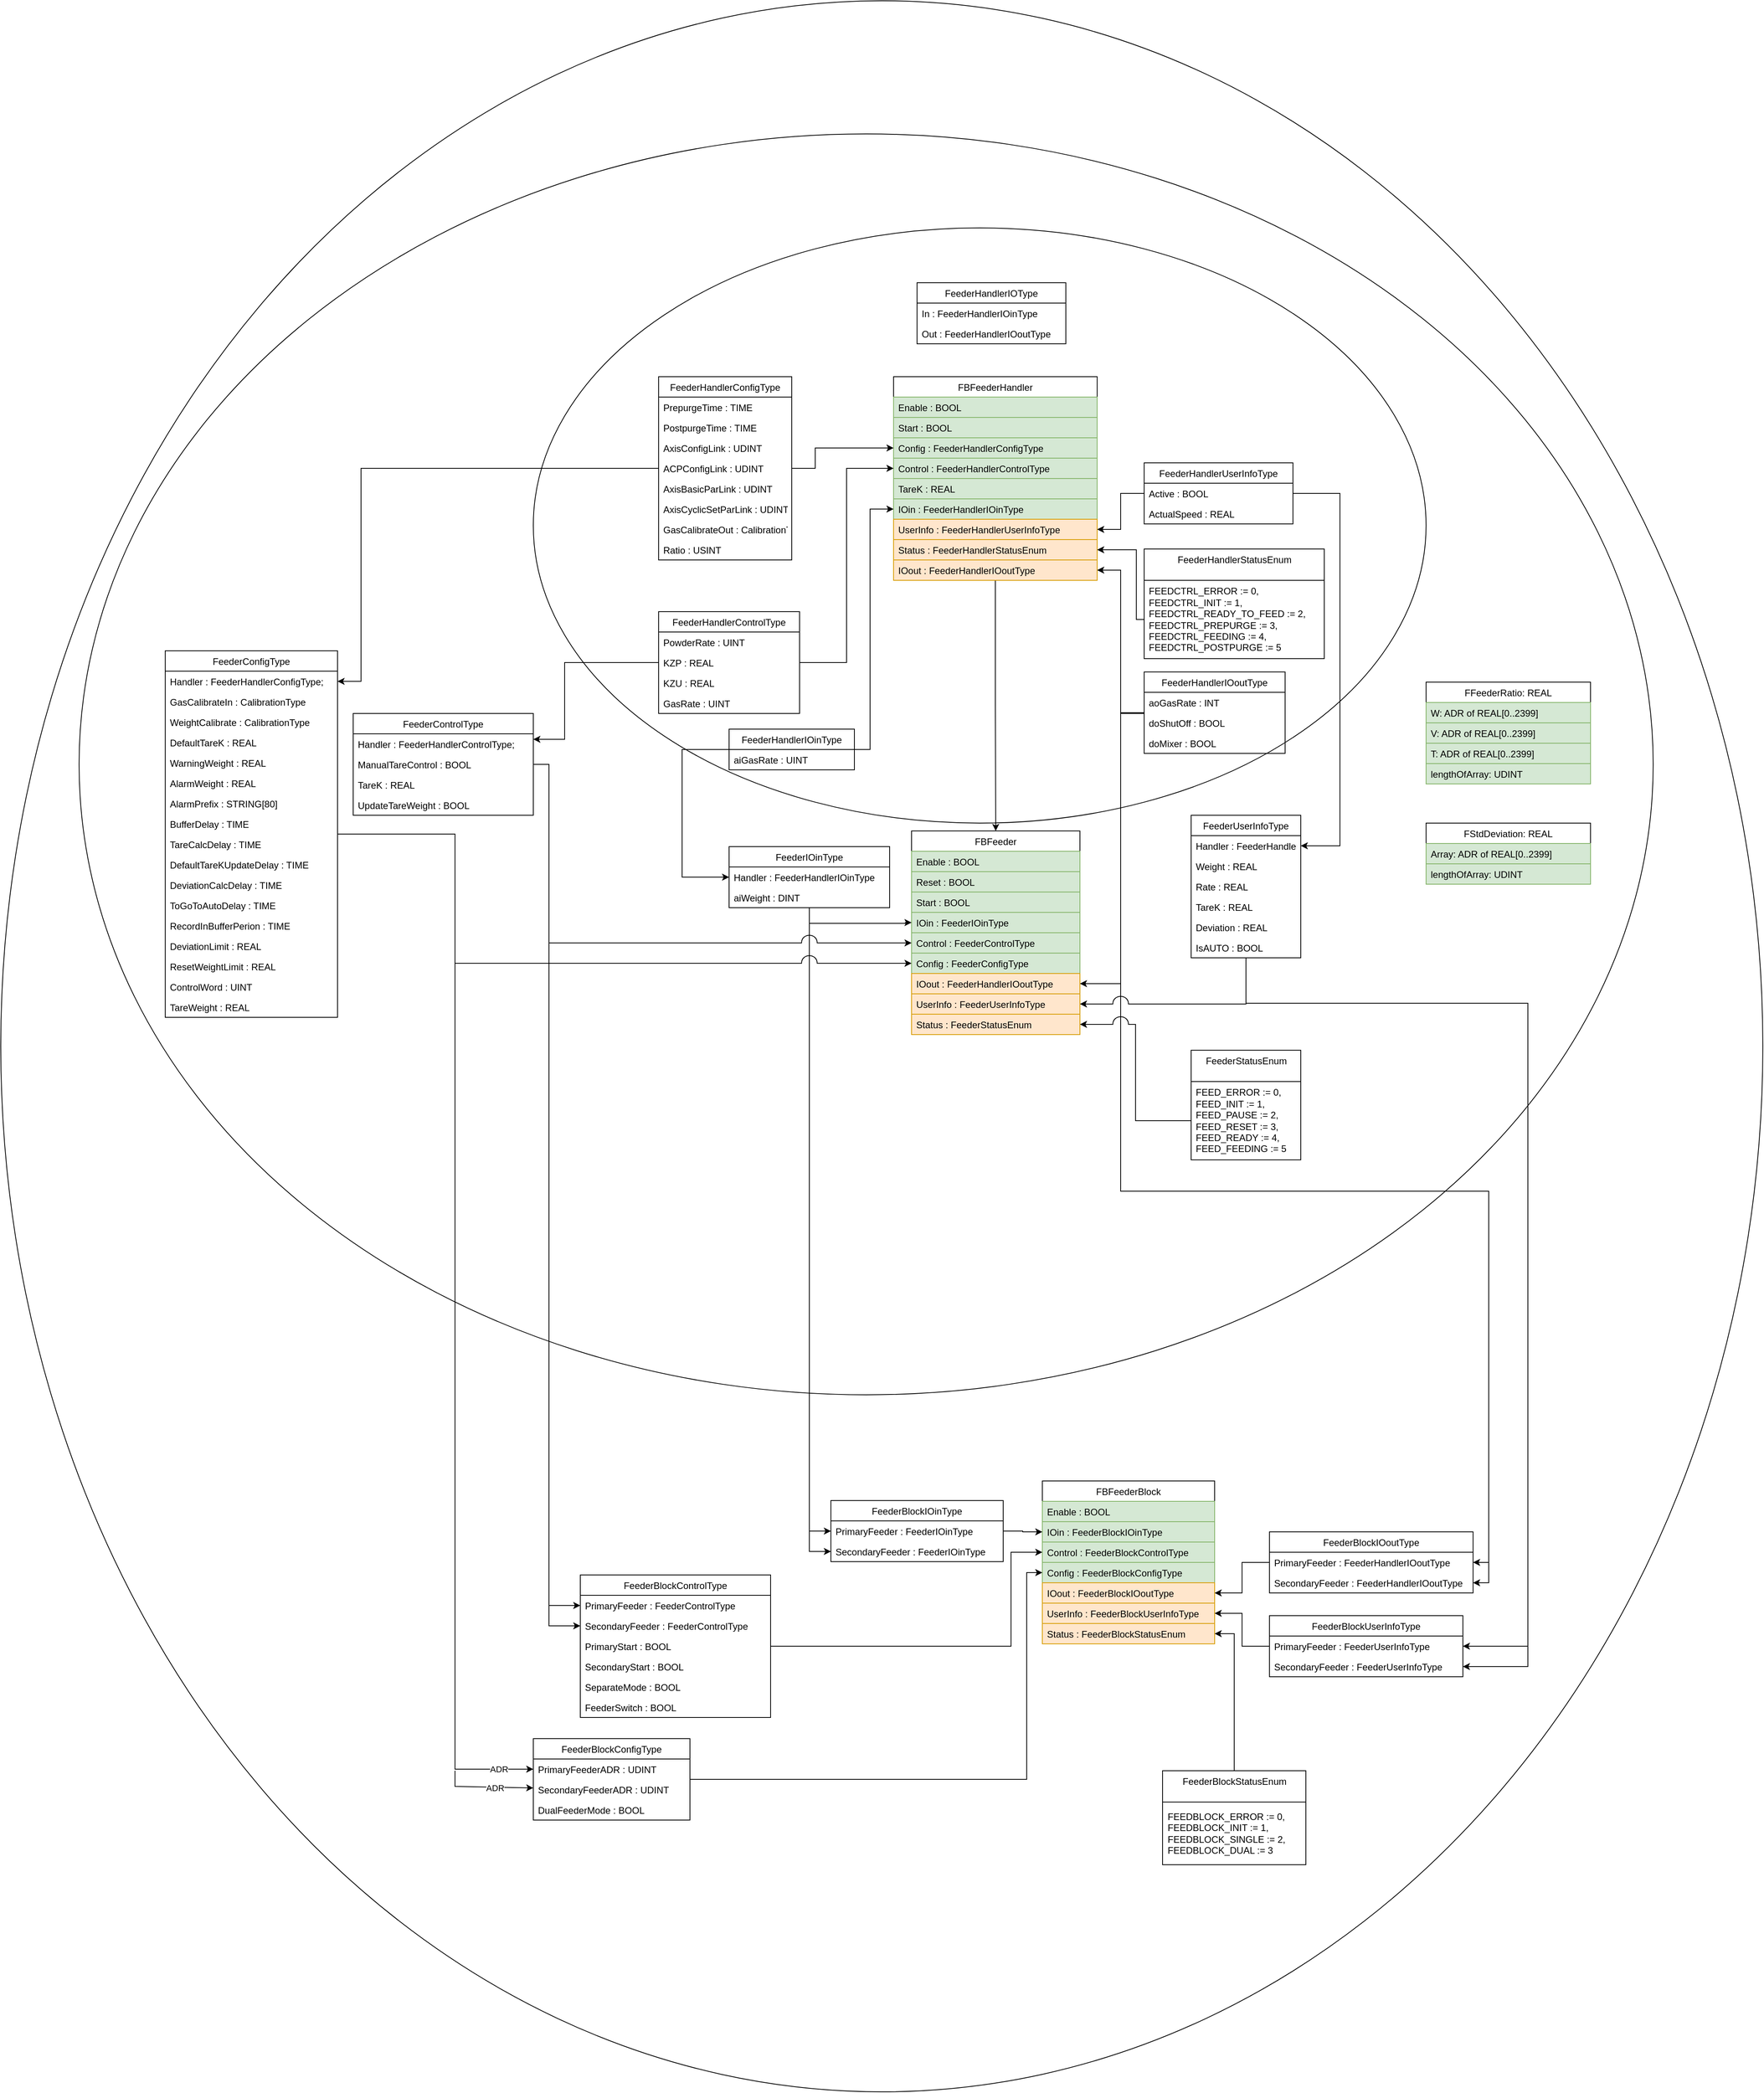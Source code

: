 <mxfile version="14.4.3" type="device"><diagram id="PFx3StOOT5Sb36CSSiI3" name="FeederLib"><mxGraphModel dx="4382" dy="3224" grid="1" gridSize="10" guides="1" tooltips="1" connect="1" arrows="1" fold="1" page="1" pageScale="1" pageWidth="827" pageHeight="1169" math="0" shadow="0"><root><mxCell id="0"/><mxCell id="1" parent="0"/><mxCell id="5u2CHiHhPPnawDWOBCw7-162" value="" style="ellipse;whiteSpace=wrap;html=1;" vertex="1" parent="1"><mxGeometry x="-820" y="-450" width="2250" height="2670" as="geometry"/></mxCell><mxCell id="5u2CHiHhPPnawDWOBCw7-134" style="edgeStyle=orthogonalEdgeStyle;rounded=0;orthogonalLoop=1;jettySize=auto;html=1;entryX=0;entryY=0.5;entryDx=0;entryDy=0;" edge="1" parent="1" source="5u2CHiHhPPnawDWOBCw7-79" target="5u2CHiHhPPnawDWOBCw7-122"><mxGeometry relative="1" as="geometry"/></mxCell><mxCell id="5u2CHiHhPPnawDWOBCw7-106" value="" style="ellipse;whiteSpace=wrap;html=1;" vertex="1" parent="1"><mxGeometry x="-720" y="-280" width="2010" height="1610" as="geometry"/></mxCell><mxCell id="5u2CHiHhPPnawDWOBCw7-103" value="" style="ellipse;whiteSpace=wrap;html=1;" vertex="1" parent="1"><mxGeometry x="-140" y="-160" width="1140" height="760" as="geometry"/></mxCell><mxCell id="8RqYF1YP7LYsvaY_RTSI-1" value="FFeederRatio: REAL" style="swimlane;fontStyle=0;childLayout=stackLayout;horizontal=1;startSize=26;fillColor=none;horizontalStack=0;resizeParent=1;resizeParentMax=0;resizeLast=0;collapsible=1;marginBottom=0;" parent="1" vertex="1"><mxGeometry x="1000" y="420" width="210" height="130" as="geometry"/></mxCell><mxCell id="8RqYF1YP7LYsvaY_RTSI-2" value="W: ADR of REAL[0..2399]" style="text;strokeColor=#82b366;fillColor=#d5e8d4;align=left;verticalAlign=top;spacingLeft=4;spacingRight=4;overflow=hidden;rotatable=0;points=[[0,0.5],[1,0.5]];portConstraint=eastwest;" parent="8RqYF1YP7LYsvaY_RTSI-1" vertex="1"><mxGeometry y="26" width="210" height="26" as="geometry"/></mxCell><mxCell id="8RqYF1YP7LYsvaY_RTSI-3" value="V: ADR of REAL[0..2399]" style="text;strokeColor=#82b366;fillColor=#d5e8d4;align=left;verticalAlign=top;spacingLeft=4;spacingRight=4;overflow=hidden;rotatable=0;points=[[0,0.5],[1,0.5]];portConstraint=eastwest;" parent="8RqYF1YP7LYsvaY_RTSI-1" vertex="1"><mxGeometry y="52" width="210" height="26" as="geometry"/></mxCell><mxCell id="8RqYF1YP7LYsvaY_RTSI-4" value="T: ADR of REAL[0..2399]" style="text;strokeColor=#82b366;fillColor=#d5e8d4;align=left;verticalAlign=top;spacingLeft=4;spacingRight=4;overflow=hidden;rotatable=0;points=[[0,0.5],[1,0.5]];portConstraint=eastwest;" parent="8RqYF1YP7LYsvaY_RTSI-1" vertex="1"><mxGeometry y="78" width="210" height="26" as="geometry"/></mxCell><mxCell id="8RqYF1YP7LYsvaY_RTSI-9" value="lengthOfArray: UDINT" style="text;strokeColor=#82b366;fillColor=#d5e8d4;align=left;verticalAlign=top;spacingLeft=4;spacingRight=4;overflow=hidden;rotatable=0;points=[[0,0.5],[1,0.5]];portConstraint=eastwest;" parent="8RqYF1YP7LYsvaY_RTSI-1" vertex="1"><mxGeometry y="104" width="210" height="26" as="geometry"/></mxCell><mxCell id="8RqYF1YP7LYsvaY_RTSI-5" value="FStdDeviation: REAL" style="swimlane;fontStyle=0;childLayout=stackLayout;horizontal=1;startSize=26;fillColor=none;horizontalStack=0;resizeParent=1;resizeParentMax=0;resizeLast=0;collapsible=1;marginBottom=0;" parent="1" vertex="1"><mxGeometry x="1000" y="600" width="210" height="78" as="geometry"/></mxCell><mxCell id="8RqYF1YP7LYsvaY_RTSI-6" value="Array: ADR of REAL[0..2399]" style="text;strokeColor=#82b366;fillColor=#d5e8d4;align=left;verticalAlign=top;spacingLeft=4;spacingRight=4;overflow=hidden;rotatable=0;points=[[0,0.5],[1,0.5]];portConstraint=eastwest;" parent="8RqYF1YP7LYsvaY_RTSI-5" vertex="1"><mxGeometry y="26" width="210" height="26" as="geometry"/></mxCell><mxCell id="8RqYF1YP7LYsvaY_RTSI-10" value="lengthOfArray: UDINT" style="text;strokeColor=#82b366;fillColor=#d5e8d4;align=left;verticalAlign=top;spacingLeft=4;spacingRight=4;overflow=hidden;rotatable=0;points=[[0,0.5],[1,0.5]];portConstraint=eastwest;" parent="8RqYF1YP7LYsvaY_RTSI-5" vertex="1"><mxGeometry y="52" width="210" height="26" as="geometry"/></mxCell><mxCell id="5u2CHiHhPPnawDWOBCw7-104" style="edgeStyle=orthogonalEdgeStyle;rounded=0;orthogonalLoop=1;jettySize=auto;html=1;entryX=0.5;entryY=0;entryDx=0;entryDy=0;" edge="1" parent="1" source="KGiJRa7N34MiHcjZJKV6-1" target="5u2CHiHhPPnawDWOBCw7-32"><mxGeometry relative="1" as="geometry"/></mxCell><mxCell id="KGiJRa7N34MiHcjZJKV6-1" value="FBFeederHandler" style="swimlane;fontStyle=0;childLayout=stackLayout;horizontal=1;startSize=26;fillColor=none;horizontalStack=0;resizeParent=1;resizeParentMax=0;resizeLast=0;collapsible=1;marginBottom=0;" parent="1" vertex="1"><mxGeometry x="320" y="30" width="260" height="260" as="geometry"/></mxCell><mxCell id="5u2CHiHhPPnawDWOBCw7-23" value="Enable : BOOL" style="text;strokeColor=#82b366;fillColor=#d5e8d4;align=left;verticalAlign=top;spacingLeft=4;spacingRight=4;overflow=hidden;rotatable=0;points=[[0,0.5],[1,0.5]];portConstraint=eastwest;" vertex="1" parent="KGiJRa7N34MiHcjZJKV6-1"><mxGeometry y="26" width="260" height="26" as="geometry"/></mxCell><mxCell id="KGiJRa7N34MiHcjZJKV6-2" value="Start : BOOL" style="text;strokeColor=#82b366;fillColor=#d5e8d4;align=left;verticalAlign=top;spacingLeft=4;spacingRight=4;overflow=hidden;rotatable=0;points=[[0,0.5],[1,0.5]];portConstraint=eastwest;" parent="KGiJRa7N34MiHcjZJKV6-1" vertex="1"><mxGeometry y="52" width="260" height="26" as="geometry"/></mxCell><mxCell id="KGiJRa7N34MiHcjZJKV6-3" value="Config : FeederHandlerConfigType" style="text;strokeColor=#82b366;fillColor=#d5e8d4;align=left;verticalAlign=top;spacingLeft=4;spacingRight=4;overflow=hidden;rotatable=0;points=[[0,0.5],[1,0.5]];portConstraint=eastwest;" parent="KGiJRa7N34MiHcjZJKV6-1" vertex="1"><mxGeometry y="78" width="260" height="26" as="geometry"/></mxCell><mxCell id="KGiJRa7N34MiHcjZJKV6-6" value="Control : FeederHandlerControlType" style="text;strokeColor=#82b366;fillColor=#d5e8d4;align=left;verticalAlign=top;spacingLeft=4;spacingRight=4;overflow=hidden;rotatable=0;points=[[0,0.5],[1,0.5]];portConstraint=eastwest;" parent="KGiJRa7N34MiHcjZJKV6-1" vertex="1"><mxGeometry y="104" width="260" height="26" as="geometry"/></mxCell><mxCell id="KGiJRa7N34MiHcjZJKV6-4" value="TareK : REAL" style="text;strokeColor=#82b366;fillColor=#d5e8d4;align=left;verticalAlign=top;spacingLeft=4;spacingRight=4;overflow=hidden;rotatable=0;points=[[0,0.5],[1,0.5]];portConstraint=eastwest;" parent="KGiJRa7N34MiHcjZJKV6-1" vertex="1"><mxGeometry y="130" width="260" height="26" as="geometry"/></mxCell><mxCell id="KGiJRa7N34MiHcjZJKV6-9" value="IOin : FeederHandlerIOinType" style="text;strokeColor=#82b366;fillColor=#d5e8d4;align=left;verticalAlign=top;spacingLeft=4;spacingRight=4;overflow=hidden;rotatable=0;points=[[0,0.5],[1,0.5]];portConstraint=eastwest;" parent="KGiJRa7N34MiHcjZJKV6-1" vertex="1"><mxGeometry y="156" width="260" height="26" as="geometry"/></mxCell><mxCell id="KGiJRa7N34MiHcjZJKV6-15" value="UserInfo : FeederHandlerUserInfoType" style="text;strokeColor=#d79b00;fillColor=#ffe6cc;align=left;verticalAlign=top;spacingLeft=4;spacingRight=4;overflow=hidden;rotatable=0;points=[[0,0.5],[1,0.5]];portConstraint=eastwest;" parent="KGiJRa7N34MiHcjZJKV6-1" vertex="1"><mxGeometry y="182" width="260" height="26" as="geometry"/></mxCell><mxCell id="KGiJRa7N34MiHcjZJKV6-14" value="Status : FeederHandlerStatusEnum" style="text;strokeColor=#d79b00;fillColor=#ffe6cc;align=left;verticalAlign=top;spacingLeft=4;spacingRight=4;overflow=hidden;rotatable=0;points=[[0,0.5],[1,0.5]];portConstraint=eastwest;" parent="KGiJRa7N34MiHcjZJKV6-1" vertex="1"><mxGeometry y="208" width="260" height="26" as="geometry"/></mxCell><mxCell id="KGiJRa7N34MiHcjZJKV6-13" value="IOout : FeederHandlerIOoutType" style="text;strokeColor=#d79b00;fillColor=#ffe6cc;align=left;verticalAlign=top;spacingLeft=4;spacingRight=4;overflow=hidden;rotatable=0;points=[[0,0.5],[1,0.5]];portConstraint=eastwest;" parent="KGiJRa7N34MiHcjZJKV6-1" vertex="1"><mxGeometry y="234" width="260" height="26" as="geometry"/></mxCell><mxCell id="KGiJRa7N34MiHcjZJKV6-16" value="FeederHandlerStatusEnum" style="swimlane;fontStyle=0;align=center;verticalAlign=top;childLayout=stackLayout;horizontal=1;startSize=40;horizontalStack=0;resizeParent=1;resizeParentMax=0;resizeLast=0;collapsible=0;marginBottom=0;html=1;" parent="1" vertex="1"><mxGeometry x="640" y="250" width="230" height="140" as="geometry"/></mxCell><mxCell id="KGiJRa7N34MiHcjZJKV6-17" value="&lt;div&gt;FEEDCTRL_ERROR := 0,&lt;/div&gt;&lt;div&gt;&lt;span&gt;&#9;&#9;&lt;/span&gt;FEEDCTRL_INIT := 1,&lt;/div&gt;&lt;div&gt;&lt;span&gt;&#9;&#9;&lt;/span&gt;FEEDCTRL_READY_TO_FEED := 2,&lt;/div&gt;&lt;div&gt;&lt;span&gt;&#9;&#9;&lt;/span&gt;FEEDCTRL_PREPURGE := 3,&lt;/div&gt;&lt;div&gt;&lt;span&gt;&#9;&#9;&lt;/span&gt;FEEDCTRL_FEEDING := 4,&lt;/div&gt;&lt;div&gt;&lt;span&gt;&#9;&#9;&lt;/span&gt;FEEDCTRL_POSTPURGE := 5&lt;/div&gt;" style="text;html=1;strokeColor=none;fillColor=none;align=left;verticalAlign=middle;spacingLeft=4;spacingRight=4;overflow=hidden;rotatable=0;points=[[0,0.5],[1,0.5]];portConstraint=eastwest;" parent="KGiJRa7N34MiHcjZJKV6-16" vertex="1"><mxGeometry y="40" width="230" height="100" as="geometry"/></mxCell><mxCell id="OFoo3zkViVfOqVARosol-1" value="FeederHandlerControlType" style="swimlane;fontStyle=0;childLayout=stackLayout;horizontal=1;startSize=26;fillColor=none;horizontalStack=0;resizeParent=1;resizeParentMax=0;resizeLast=0;collapsible=1;marginBottom=0;" parent="1" vertex="1"><mxGeometry x="20" y="330" width="180" height="130" as="geometry"/></mxCell><mxCell id="OFoo3zkViVfOqVARosol-2" value="PowderRate : UINT" style="text;strokeColor=none;fillColor=none;align=left;verticalAlign=top;spacingLeft=4;spacingRight=4;overflow=hidden;rotatable=0;points=[[0,0.5],[1,0.5]];portConstraint=eastwest;" parent="OFoo3zkViVfOqVARosol-1" vertex="1"><mxGeometry y="26" width="180" height="26" as="geometry"/></mxCell><mxCell id="OFoo3zkViVfOqVARosol-3" value="KZP : REAL" style="text;strokeColor=none;fillColor=none;align=left;verticalAlign=top;spacingLeft=4;spacingRight=4;overflow=hidden;rotatable=0;points=[[0,0.5],[1,0.5]];portConstraint=eastwest;" parent="OFoo3zkViVfOqVARosol-1" vertex="1"><mxGeometry y="52" width="180" height="26" as="geometry"/></mxCell><mxCell id="OFoo3zkViVfOqVARosol-4" value="KZU : REAL" style="text;strokeColor=none;fillColor=none;align=left;verticalAlign=top;spacingLeft=4;spacingRight=4;overflow=hidden;rotatable=0;points=[[0,0.5],[1,0.5]];portConstraint=eastwest;" parent="OFoo3zkViVfOqVARosol-1" vertex="1"><mxGeometry y="78" width="180" height="26" as="geometry"/></mxCell><mxCell id="5u2CHiHhPPnawDWOBCw7-1" value="GasRate : UINT" style="text;strokeColor=none;fillColor=none;align=left;verticalAlign=top;spacingLeft=4;spacingRight=4;overflow=hidden;rotatable=0;points=[[0,0.5],[1,0.5]];portConstraint=eastwest;" vertex="1" parent="OFoo3zkViVfOqVARosol-1"><mxGeometry y="104" width="180" height="26" as="geometry"/></mxCell><mxCell id="OFoo3zkViVfOqVARosol-5" value="FeederHandlerConfigType" style="swimlane;fontStyle=0;childLayout=stackLayout;horizontal=1;startSize=26;fillColor=none;horizontalStack=0;resizeParent=1;resizeParentMax=0;resizeLast=0;collapsible=1;marginBottom=0;" parent="1" vertex="1"><mxGeometry x="20" y="30" width="170" height="234" as="geometry"/></mxCell><mxCell id="OFoo3zkViVfOqVARosol-6" value="PrepurgeTime : TIME" style="text;strokeColor=none;fillColor=none;align=left;verticalAlign=top;spacingLeft=4;spacingRight=4;overflow=hidden;rotatable=0;points=[[0,0.5],[1,0.5]];portConstraint=eastwest;" parent="OFoo3zkViVfOqVARosol-5" vertex="1"><mxGeometry y="26" width="170" height="26" as="geometry"/></mxCell><mxCell id="OFoo3zkViVfOqVARosol-7" value="PostpurgeTime : TIME" style="text;strokeColor=none;fillColor=none;align=left;verticalAlign=top;spacingLeft=4;spacingRight=4;overflow=hidden;rotatable=0;points=[[0,0.5],[1,0.5]];portConstraint=eastwest;" parent="OFoo3zkViVfOqVARosol-5" vertex="1"><mxGeometry y="52" width="170" height="26" as="geometry"/></mxCell><mxCell id="OFoo3zkViVfOqVARosol-8" value="AxisConfigLink : UDINT" style="text;strokeColor=none;fillColor=none;align=left;verticalAlign=top;spacingLeft=4;spacingRight=4;overflow=hidden;rotatable=0;points=[[0,0.5],[1,0.5]];portConstraint=eastwest;" parent="OFoo3zkViVfOqVARosol-5" vertex="1"><mxGeometry y="78" width="170" height="26" as="geometry"/></mxCell><mxCell id="5u2CHiHhPPnawDWOBCw7-2" value="ACPConfigLink : UDINT" style="text;strokeColor=none;fillColor=none;align=left;verticalAlign=top;spacingLeft=4;spacingRight=4;overflow=hidden;rotatable=0;points=[[0,0.5],[1,0.5]];portConstraint=eastwest;" vertex="1" parent="OFoo3zkViVfOqVARosol-5"><mxGeometry y="104" width="170" height="26" as="geometry"/></mxCell><mxCell id="5u2CHiHhPPnawDWOBCw7-5" value="AxisBasicParLink : UDINT" style="text;strokeColor=none;fillColor=none;align=left;verticalAlign=top;spacingLeft=4;spacingRight=4;overflow=hidden;rotatable=0;points=[[0,0.5],[1,0.5]];portConstraint=eastwest;" vertex="1" parent="OFoo3zkViVfOqVARosol-5"><mxGeometry y="130" width="170" height="26" as="geometry"/></mxCell><mxCell id="5u2CHiHhPPnawDWOBCw7-4" value="AxisCyclicSetParLink : UDINT" style="text;strokeColor=none;fillColor=none;align=left;verticalAlign=top;spacingLeft=4;spacingRight=4;overflow=hidden;rotatable=0;points=[[0,0.5],[1,0.5]];portConstraint=eastwest;" vertex="1" parent="OFoo3zkViVfOqVARosol-5"><mxGeometry y="156" width="170" height="26" as="geometry"/></mxCell><mxCell id="5u2CHiHhPPnawDWOBCw7-3" value="GasCalibrateOut : CalibrationType" style="text;strokeColor=none;fillColor=none;align=left;verticalAlign=top;spacingLeft=4;spacingRight=4;overflow=hidden;rotatable=0;points=[[0,0.5],[1,0.5]];portConstraint=eastwest;" vertex="1" parent="OFoo3zkViVfOqVARosol-5"><mxGeometry y="182" width="170" height="26" as="geometry"/></mxCell><mxCell id="5u2CHiHhPPnawDWOBCw7-6" value="Ratio : USINT" style="text;strokeColor=none;fillColor=none;align=left;verticalAlign=top;spacingLeft=4;spacingRight=4;overflow=hidden;rotatable=0;points=[[0,0.5],[1,0.5]];portConstraint=eastwest;" vertex="1" parent="OFoo3zkViVfOqVARosol-5"><mxGeometry y="208" width="170" height="26" as="geometry"/></mxCell><mxCell id="5u2CHiHhPPnawDWOBCw7-155" style="edgeStyle=orthogonalEdgeStyle;rounded=0;jumpStyle=arc;jumpSize=20;orthogonalLoop=1;jettySize=auto;html=1;entryX=1;entryY=0.5;entryDx=0;entryDy=0;" edge="1" parent="1" source="5u2CHiHhPPnawDWOBCw7-7" target="5u2CHiHhPPnawDWOBCw7-125"><mxGeometry relative="1" as="geometry"><Array as="points"><mxPoint x="610" y="459"/><mxPoint x="610" y="1070"/><mxPoint x="1080" y="1070"/><mxPoint x="1080" y="1544"/></Array></mxGeometry></mxCell><mxCell id="5u2CHiHhPPnawDWOBCw7-156" style="edgeStyle=orthogonalEdgeStyle;rounded=0;jumpStyle=arc;jumpSize=20;orthogonalLoop=1;jettySize=auto;html=1;entryX=1;entryY=0.5;entryDx=0;entryDy=0;" edge="1" parent="1" source="5u2CHiHhPPnawDWOBCw7-7" target="5u2CHiHhPPnawDWOBCw7-126"><mxGeometry relative="1" as="geometry"><Array as="points"><mxPoint x="610" y="459"/><mxPoint x="610" y="1070"/><mxPoint x="1080" y="1070"/><mxPoint x="1080" y="1570"/></Array></mxGeometry></mxCell><mxCell id="5u2CHiHhPPnawDWOBCw7-7" value="FeederHandlerIOoutType" style="swimlane;fontStyle=0;childLayout=stackLayout;horizontal=1;startSize=26;fillColor=none;horizontalStack=0;resizeParent=1;resizeParentMax=0;resizeLast=0;collapsible=1;marginBottom=0;" vertex="1" parent="1"><mxGeometry x="640" y="407" width="180" height="104" as="geometry"/></mxCell><mxCell id="5u2CHiHhPPnawDWOBCw7-8" value="aoGasRate : INT" style="text;strokeColor=none;fillColor=none;align=left;verticalAlign=top;spacingLeft=4;spacingRight=4;overflow=hidden;rotatable=0;points=[[0,0.5],[1,0.5]];portConstraint=eastwest;" vertex="1" parent="5u2CHiHhPPnawDWOBCw7-7"><mxGeometry y="26" width="180" height="26" as="geometry"/></mxCell><mxCell id="5u2CHiHhPPnawDWOBCw7-9" value="doShutOff : BOOL" style="text;strokeColor=none;fillColor=none;align=left;verticalAlign=top;spacingLeft=4;spacingRight=4;overflow=hidden;rotatable=0;points=[[0,0.5],[1,0.5]];portConstraint=eastwest;" vertex="1" parent="5u2CHiHhPPnawDWOBCw7-7"><mxGeometry y="52" width="180" height="26" as="geometry"/></mxCell><mxCell id="5u2CHiHhPPnawDWOBCw7-10" value="doMixer : BOOL" style="text;strokeColor=none;fillColor=none;align=left;verticalAlign=top;spacingLeft=4;spacingRight=4;overflow=hidden;rotatable=0;points=[[0,0.5],[1,0.5]];portConstraint=eastwest;" vertex="1" parent="5u2CHiHhPPnawDWOBCw7-7"><mxGeometry y="78" width="180" height="26" as="geometry"/></mxCell><mxCell id="5u2CHiHhPPnawDWOBCw7-27" style="edgeStyle=orthogonalEdgeStyle;rounded=0;orthogonalLoop=1;jettySize=auto;html=1;exitX=1;exitY=0.5;exitDx=0;exitDy=0;" edge="1" parent="1" source="5u2CHiHhPPnawDWOBCw7-11" target="KGiJRa7N34MiHcjZJKV6-9"><mxGeometry relative="1" as="geometry"><Array as="points"><mxPoint x="290" y="506"/><mxPoint x="290" y="199"/></Array></mxGeometry></mxCell><mxCell id="5u2CHiHhPPnawDWOBCw7-91" style="edgeStyle=orthogonalEdgeStyle;rounded=0;orthogonalLoop=1;jettySize=auto;html=1;" edge="1" parent="1" source="5u2CHiHhPPnawDWOBCw7-11" target="5u2CHiHhPPnawDWOBCw7-80"><mxGeometry relative="1" as="geometry"><Array as="points"><mxPoint x="50" y="506.0"/><mxPoint x="50" y="669"/></Array></mxGeometry></mxCell><mxCell id="5u2CHiHhPPnawDWOBCw7-11" value="FeederHandlerIOinType" style="swimlane;fontStyle=0;childLayout=stackLayout;horizontal=1;startSize=26;fillColor=none;horizontalStack=0;resizeParent=1;resizeParentMax=0;resizeLast=0;collapsible=1;marginBottom=0;" vertex="1" parent="1"><mxGeometry x="110" y="480" width="160" height="52" as="geometry"/></mxCell><mxCell id="5u2CHiHhPPnawDWOBCw7-12" value="aiGasRate : UINT" style="text;strokeColor=none;fillColor=none;align=left;verticalAlign=top;spacingLeft=4;spacingRight=4;overflow=hidden;rotatable=0;points=[[0,0.5],[1,0.5]];portConstraint=eastwest;" vertex="1" parent="5u2CHiHhPPnawDWOBCw7-11"><mxGeometry y="26" width="160" height="26" as="geometry"/></mxCell><mxCell id="5u2CHiHhPPnawDWOBCw7-102" style="edgeStyle=orthogonalEdgeStyle;rounded=0;orthogonalLoop=1;jettySize=auto;html=1;entryX=1;entryY=0.5;entryDx=0;entryDy=0;" edge="1" parent="1" source="5u2CHiHhPPnawDWOBCw7-15" target="5u2CHiHhPPnawDWOBCw7-93"><mxGeometry relative="1" as="geometry"><Array as="points"><mxPoint x="890" y="179"/><mxPoint x="890" y="629"/></Array></mxGeometry></mxCell><mxCell id="5u2CHiHhPPnawDWOBCw7-15" value="FeederHandlerUserInfoType" style="swimlane;fontStyle=0;childLayout=stackLayout;horizontal=1;startSize=26;fillColor=none;horizontalStack=0;resizeParent=1;resizeParentMax=0;resizeLast=0;collapsible=1;marginBottom=0;" vertex="1" parent="1"><mxGeometry x="640" y="140" width="190" height="78" as="geometry"/></mxCell><mxCell id="5u2CHiHhPPnawDWOBCw7-16" value="Active : BOOL" style="text;strokeColor=none;fillColor=none;align=left;verticalAlign=top;spacingLeft=4;spacingRight=4;overflow=hidden;rotatable=0;points=[[0,0.5],[1,0.5]];portConstraint=eastwest;" vertex="1" parent="5u2CHiHhPPnawDWOBCw7-15"><mxGeometry y="26" width="190" height="26" as="geometry"/></mxCell><mxCell id="5u2CHiHhPPnawDWOBCw7-17" value="ActualSpeed : REAL" style="text;strokeColor=none;fillColor=none;align=left;verticalAlign=top;spacingLeft=4;spacingRight=4;overflow=hidden;rotatable=0;points=[[0,0.5],[1,0.5]];portConstraint=eastwest;" vertex="1" parent="5u2CHiHhPPnawDWOBCw7-15"><mxGeometry y="52" width="190" height="26" as="geometry"/></mxCell><mxCell id="5u2CHiHhPPnawDWOBCw7-19" value="FeederHandlerIOType" style="swimlane;fontStyle=0;childLayout=stackLayout;horizontal=1;startSize=26;fillColor=none;horizontalStack=0;resizeParent=1;resizeParentMax=0;resizeLast=0;collapsible=1;marginBottom=0;" vertex="1" parent="1"><mxGeometry x="350" y="-90" width="190" height="78" as="geometry"/></mxCell><mxCell id="5u2CHiHhPPnawDWOBCw7-20" value="In : FeederHandlerIOinType" style="text;strokeColor=none;fillColor=none;align=left;verticalAlign=top;spacingLeft=4;spacingRight=4;overflow=hidden;rotatable=0;points=[[0,0.5],[1,0.5]];portConstraint=eastwest;" vertex="1" parent="5u2CHiHhPPnawDWOBCw7-19"><mxGeometry y="26" width="190" height="26" as="geometry"/></mxCell><mxCell id="5u2CHiHhPPnawDWOBCw7-21" value="Out : FeederHandlerIOoutType" style="text;strokeColor=none;fillColor=none;align=left;verticalAlign=top;spacingLeft=4;spacingRight=4;overflow=hidden;rotatable=0;points=[[0,0.5],[1,0.5]];portConstraint=eastwest;" vertex="1" parent="5u2CHiHhPPnawDWOBCw7-19"><mxGeometry y="52" width="190" height="26" as="geometry"/></mxCell><mxCell id="5u2CHiHhPPnawDWOBCw7-25" style="edgeStyle=orthogonalEdgeStyle;rounded=0;orthogonalLoop=1;jettySize=auto;html=1;exitX=1;exitY=0.5;exitDx=0;exitDy=0;" edge="1" parent="1" source="5u2CHiHhPPnawDWOBCw7-2" target="KGiJRa7N34MiHcjZJKV6-3"><mxGeometry relative="1" as="geometry"><Array as="points"><mxPoint x="220" y="147"/><mxPoint x="220" y="121"/></Array></mxGeometry></mxCell><mxCell id="5u2CHiHhPPnawDWOBCw7-26" style="edgeStyle=orthogonalEdgeStyle;rounded=0;orthogonalLoop=1;jettySize=auto;html=1;exitX=1;exitY=0.5;exitDx=0;exitDy=0;entryX=0;entryY=0.5;entryDx=0;entryDy=0;" edge="1" parent="1" source="OFoo3zkViVfOqVARosol-3" target="KGiJRa7N34MiHcjZJKV6-6"><mxGeometry relative="1" as="geometry"/></mxCell><mxCell id="5u2CHiHhPPnawDWOBCw7-28" style="edgeStyle=orthogonalEdgeStyle;rounded=0;orthogonalLoop=1;jettySize=auto;html=1;exitX=0;exitY=0.5;exitDx=0;exitDy=0;" edge="1" parent="1" source="KGiJRa7N34MiHcjZJKV6-17" target="KGiJRa7N34MiHcjZJKV6-14"><mxGeometry relative="1" as="geometry"><Array as="points"><mxPoint x="630" y="340"/><mxPoint x="630" y="251"/></Array></mxGeometry></mxCell><mxCell id="5u2CHiHhPPnawDWOBCw7-29" style="edgeStyle=orthogonalEdgeStyle;rounded=0;orthogonalLoop=1;jettySize=auto;html=1;exitX=0;exitY=0.5;exitDx=0;exitDy=0;entryX=1;entryY=0.5;entryDx=0;entryDy=0;" edge="1" parent="1" source="5u2CHiHhPPnawDWOBCw7-9" target="KGiJRa7N34MiHcjZJKV6-13"><mxGeometry relative="1" as="geometry"><Array as="points"><mxPoint x="640" y="460"/><mxPoint x="610" y="460"/><mxPoint x="610" y="277"/></Array></mxGeometry></mxCell><mxCell id="5u2CHiHhPPnawDWOBCw7-31" style="edgeStyle=orthogonalEdgeStyle;rounded=0;orthogonalLoop=1;jettySize=auto;html=1;exitX=0;exitY=0.5;exitDx=0;exitDy=0;entryX=1;entryY=0.75;entryDx=0;entryDy=0;" edge="1" parent="1" source="5u2CHiHhPPnawDWOBCw7-16" target="KGiJRa7N34MiHcjZJKV6-1"><mxGeometry relative="1" as="geometry"/></mxCell><mxCell id="5u2CHiHhPPnawDWOBCw7-32" value="FBFeeder" style="swimlane;fontStyle=0;childLayout=stackLayout;horizontal=1;startSize=26;fillColor=none;horizontalStack=0;resizeParent=1;resizeParentMax=0;resizeLast=0;collapsible=1;marginBottom=0;" vertex="1" parent="1"><mxGeometry x="343" y="610" width="215" height="260" as="geometry"/></mxCell><mxCell id="5u2CHiHhPPnawDWOBCw7-33" value="Enable : BOOL" style="text;strokeColor=#82b366;fillColor=#d5e8d4;align=left;verticalAlign=top;spacingLeft=4;spacingRight=4;overflow=hidden;rotatable=0;points=[[0,0.5],[1,0.5]];portConstraint=eastwest;" vertex="1" parent="5u2CHiHhPPnawDWOBCw7-32"><mxGeometry y="26" width="215" height="26" as="geometry"/></mxCell><mxCell id="5u2CHiHhPPnawDWOBCw7-43" value="Reset : BOOL" style="text;strokeColor=#82b366;fillColor=#d5e8d4;align=left;verticalAlign=top;spacingLeft=4;spacingRight=4;overflow=hidden;rotatable=0;points=[[0,0.5],[1,0.5]];portConstraint=eastwest;" vertex="1" parent="5u2CHiHhPPnawDWOBCw7-32"><mxGeometry y="52" width="215" height="26" as="geometry"/></mxCell><mxCell id="5u2CHiHhPPnawDWOBCw7-42" value="Start : BOOL" style="text;strokeColor=#82b366;fillColor=#d5e8d4;align=left;verticalAlign=top;spacingLeft=4;spacingRight=4;overflow=hidden;rotatable=0;points=[[0,0.5],[1,0.5]];portConstraint=eastwest;" vertex="1" parent="5u2CHiHhPPnawDWOBCw7-32"><mxGeometry y="78" width="215" height="26" as="geometry"/></mxCell><mxCell id="5u2CHiHhPPnawDWOBCw7-39" value="IOin : FeederIOinType" style="text;strokeColor=#82b366;fillColor=#d5e8d4;align=left;verticalAlign=top;spacingLeft=4;spacingRight=4;overflow=hidden;rotatable=0;points=[[0,0.5],[1,0.5]];portConstraint=eastwest;" vertex="1" parent="5u2CHiHhPPnawDWOBCw7-32"><mxGeometry y="104" width="215" height="26" as="geometry"/></mxCell><mxCell id="5u2CHiHhPPnawDWOBCw7-40" value="Control : FeederControlType" style="text;strokeColor=#82b366;fillColor=#d5e8d4;align=left;verticalAlign=top;spacingLeft=4;spacingRight=4;overflow=hidden;rotatable=0;points=[[0,0.5],[1,0.5]];portConstraint=eastwest;" vertex="1" parent="5u2CHiHhPPnawDWOBCw7-32"><mxGeometry y="130" width="215" height="26" as="geometry"/></mxCell><mxCell id="5u2CHiHhPPnawDWOBCw7-41" value="Config : FeederConfigType" style="text;strokeColor=#82b366;fillColor=#d5e8d4;align=left;verticalAlign=top;spacingLeft=4;spacingRight=4;overflow=hidden;rotatable=0;points=[[0,0.5],[1,0.5]];portConstraint=eastwest;" vertex="1" parent="5u2CHiHhPPnawDWOBCw7-32"><mxGeometry y="156" width="215" height="26" as="geometry"/></mxCell><mxCell id="5u2CHiHhPPnawDWOBCw7-38" value="IOout : FeederHandlerIOoutType" style="text;strokeColor=#d79b00;fillColor=#ffe6cc;align=left;verticalAlign=top;spacingLeft=4;spacingRight=4;overflow=hidden;rotatable=0;points=[[0,0.5],[1,0.5]];portConstraint=eastwest;" vertex="1" parent="5u2CHiHhPPnawDWOBCw7-32"><mxGeometry y="182" width="215" height="26" as="geometry"/></mxCell><mxCell id="5u2CHiHhPPnawDWOBCw7-34" value="UserInfo : FeederUserInfoType" style="text;strokeColor=#d79b00;fillColor=#ffe6cc;align=left;verticalAlign=top;spacingLeft=4;spacingRight=4;overflow=hidden;rotatable=0;points=[[0,0.5],[1,0.5]];portConstraint=eastwest;" vertex="1" parent="5u2CHiHhPPnawDWOBCw7-32"><mxGeometry y="208" width="215" height="26" as="geometry"/></mxCell><mxCell id="5u2CHiHhPPnawDWOBCw7-36" value="Status : FeederStatusEnum &#10;" style="text;strokeColor=#d79b00;fillColor=#ffe6cc;align=left;verticalAlign=top;spacingLeft=4;spacingRight=4;overflow=hidden;rotatable=0;points=[[0,0.5],[1,0.5]];portConstraint=eastwest;" vertex="1" parent="5u2CHiHhPPnawDWOBCw7-32"><mxGeometry y="234" width="215" height="26" as="geometry"/></mxCell><mxCell id="5u2CHiHhPPnawDWOBCw7-44" value="FBFeederBlock" style="swimlane;fontStyle=0;childLayout=stackLayout;horizontal=1;startSize=26;fillColor=none;horizontalStack=0;resizeParent=1;resizeParentMax=0;resizeLast=0;collapsible=1;marginBottom=0;" vertex="1" parent="1"><mxGeometry x="510" y="1440" width="220" height="208" as="geometry"/></mxCell><mxCell id="5u2CHiHhPPnawDWOBCw7-45" value="Enable : BOOL" style="text;strokeColor=#82b366;fillColor=#d5e8d4;align=left;verticalAlign=top;spacingLeft=4;spacingRight=4;overflow=hidden;rotatable=0;points=[[0,0.5],[1,0.5]];portConstraint=eastwest;" vertex="1" parent="5u2CHiHhPPnawDWOBCw7-44"><mxGeometry y="26" width="220" height="26" as="geometry"/></mxCell><mxCell id="5u2CHiHhPPnawDWOBCw7-48" value="IOin : FeederBlockIOinType" style="text;strokeColor=#82b366;fillColor=#d5e8d4;align=left;verticalAlign=top;spacingLeft=4;spacingRight=4;overflow=hidden;rotatable=0;points=[[0,0.5],[1,0.5]];portConstraint=eastwest;" vertex="1" parent="5u2CHiHhPPnawDWOBCw7-44"><mxGeometry y="52" width="220" height="26" as="geometry"/></mxCell><mxCell id="5u2CHiHhPPnawDWOBCw7-47" value="Control : FeederBlockControlType" style="text;strokeColor=#82b366;fillColor=#d5e8d4;align=left;verticalAlign=top;spacingLeft=4;spacingRight=4;overflow=hidden;rotatable=0;points=[[0,0.5],[1,0.5]];portConstraint=eastwest;" vertex="1" parent="5u2CHiHhPPnawDWOBCw7-44"><mxGeometry y="78" width="220" height="26" as="geometry"/></mxCell><mxCell id="5u2CHiHhPPnawDWOBCw7-46" value="Config : FeederBlockConfigType" style="text;strokeColor=#82b366;fillColor=#d5e8d4;align=left;verticalAlign=top;spacingLeft=4;spacingRight=4;overflow=hidden;rotatable=0;points=[[0,0.5],[1,0.5]];portConstraint=eastwest;" vertex="1" parent="5u2CHiHhPPnawDWOBCw7-44"><mxGeometry y="104" width="220" height="26" as="geometry"/></mxCell><mxCell id="5u2CHiHhPPnawDWOBCw7-51" value="IOout : FeederBlockIOoutType" style="text;strokeColor=#d79b00;fillColor=#ffe6cc;align=left;verticalAlign=top;spacingLeft=4;spacingRight=4;overflow=hidden;rotatable=0;points=[[0,0.5],[1,0.5]];portConstraint=eastwest;" vertex="1" parent="5u2CHiHhPPnawDWOBCw7-44"><mxGeometry y="130" width="220" height="26" as="geometry"/></mxCell><mxCell id="5u2CHiHhPPnawDWOBCw7-50" value="UserInfo : FeederBlockUserInfoType" style="text;strokeColor=#d79b00;fillColor=#ffe6cc;align=left;verticalAlign=top;spacingLeft=4;spacingRight=4;overflow=hidden;rotatable=0;points=[[0,0.5],[1,0.5]];portConstraint=eastwest;" vertex="1" parent="5u2CHiHhPPnawDWOBCw7-44"><mxGeometry y="156" width="220" height="26" as="geometry"/></mxCell><mxCell id="5u2CHiHhPPnawDWOBCw7-49" value="Status : FeederBlockStatusEnum" style="text;strokeColor=#d79b00;fillColor=#ffe6cc;align=left;verticalAlign=top;spacingLeft=4;spacingRight=4;overflow=hidden;rotatable=0;points=[[0,0.5],[1,0.5]];portConstraint=eastwest;" vertex="1" parent="5u2CHiHhPPnawDWOBCw7-44"><mxGeometry y="182" width="220" height="26" as="geometry"/></mxCell><mxCell id="5u2CHiHhPPnawDWOBCw7-52" value="FeederStatusEnum" style="swimlane;fontStyle=0;align=center;verticalAlign=top;childLayout=stackLayout;horizontal=1;startSize=40;horizontalStack=0;resizeParent=1;resizeParentMax=0;resizeLast=0;collapsible=0;marginBottom=0;html=1;" vertex="1" parent="1"><mxGeometry x="700" y="890" width="140" height="140" as="geometry"/></mxCell><mxCell id="5u2CHiHhPPnawDWOBCw7-53" value="&lt;div&gt;&lt;span&gt;&#9;&#9;&lt;/span&gt;FEED_ERROR := 0,&lt;/div&gt;&lt;div&gt;&lt;span&gt;&#9;&#9;&lt;/span&gt;FEED_INIT := 1,&lt;/div&gt;&lt;div&gt;&lt;span&gt;&#9;&#9;&lt;/span&gt;FEED_PAUSE := 2,&lt;/div&gt;&lt;div&gt;&lt;span&gt;&#9;&#9;&lt;/span&gt;FEED_RESET := 3,&lt;/div&gt;&lt;div&gt;&lt;span&gt;&#9;&#9;&lt;/span&gt;FEED_READY := 4,&lt;/div&gt;&lt;div&gt;&lt;span&gt;&#9;&#9;&lt;/span&gt;FEED_FEEDING := 5&lt;/div&gt;" style="text;html=1;strokeColor=none;fillColor=none;align=left;verticalAlign=middle;spacingLeft=4;spacingRight=4;overflow=hidden;rotatable=0;points=[[0,0.5],[1,0.5]];portConstraint=eastwest;" vertex="1" parent="5u2CHiHhPPnawDWOBCw7-52"><mxGeometry y="40" width="140" height="100" as="geometry"/></mxCell><mxCell id="5u2CHiHhPPnawDWOBCw7-150" style="edgeStyle=orthogonalEdgeStyle;rounded=0;jumpStyle=arc;jumpSize=20;orthogonalLoop=1;jettySize=auto;html=1;" edge="1" parent="1" source="5u2CHiHhPPnawDWOBCw7-54" target="5u2CHiHhPPnawDWOBCw7-110"><mxGeometry relative="1" as="geometry"><Array as="points"><mxPoint x="-120" y="525"/><mxPoint x="-120" y="1599"/></Array></mxGeometry></mxCell><mxCell id="5u2CHiHhPPnawDWOBCw7-151" style="edgeStyle=orthogonalEdgeStyle;rounded=0;jumpStyle=arc;jumpSize=20;orthogonalLoop=1;jettySize=auto;html=1;entryX=0;entryY=0.5;entryDx=0;entryDy=0;" edge="1" parent="1" source="5u2CHiHhPPnawDWOBCw7-54" target="5u2CHiHhPPnawDWOBCw7-111"><mxGeometry relative="1" as="geometry"><Array as="points"><mxPoint x="-120" y="525"/><mxPoint x="-120" y="1625"/></Array></mxGeometry></mxCell><mxCell id="5u2CHiHhPPnawDWOBCw7-54" value="FeederControlType" style="swimlane;fontStyle=0;childLayout=stackLayout;horizontal=1;startSize=26;fillColor=none;horizontalStack=0;resizeParent=1;resizeParentMax=0;resizeLast=0;collapsible=1;marginBottom=0;" vertex="1" parent="1"><mxGeometry x="-370" y="460" width="230" height="130" as="geometry"/></mxCell><mxCell id="5u2CHiHhPPnawDWOBCw7-55" value="Handler : FeederHandlerControlType;" style="text;strokeColor=none;fillColor=none;align=left;verticalAlign=top;spacingLeft=4;spacingRight=4;overflow=hidden;rotatable=0;points=[[0,0.5],[1,0.5]];portConstraint=eastwest;" vertex="1" parent="5u2CHiHhPPnawDWOBCw7-54"><mxGeometry y="26" width="230" height="26" as="geometry"/></mxCell><mxCell id="5u2CHiHhPPnawDWOBCw7-56" value="ManualTareControl : BOOL" style="text;strokeColor=none;fillColor=none;align=left;verticalAlign=top;spacingLeft=4;spacingRight=4;overflow=hidden;rotatable=0;points=[[0,0.5],[1,0.5]];portConstraint=eastwest;" vertex="1" parent="5u2CHiHhPPnawDWOBCw7-54"><mxGeometry y="52" width="230" height="26" as="geometry"/></mxCell><mxCell id="5u2CHiHhPPnawDWOBCw7-57" value="TareK : REAL" style="text;strokeColor=none;fillColor=none;align=left;verticalAlign=top;spacingLeft=4;spacingRight=4;overflow=hidden;rotatable=0;points=[[0,0.5],[1,0.5]];portConstraint=eastwest;" vertex="1" parent="5u2CHiHhPPnawDWOBCw7-54"><mxGeometry y="78" width="230" height="26" as="geometry"/></mxCell><mxCell id="5u2CHiHhPPnawDWOBCw7-58" value="UpdateTareWeight : BOOL" style="text;strokeColor=none;fillColor=none;align=left;verticalAlign=top;spacingLeft=4;spacingRight=4;overflow=hidden;rotatable=0;points=[[0,0.5],[1,0.5]];portConstraint=eastwest;" vertex="1" parent="5u2CHiHhPPnawDWOBCw7-54"><mxGeometry y="104" width="230" height="26" as="geometry"/></mxCell><mxCell id="5u2CHiHhPPnawDWOBCw7-140" style="edgeStyle=orthogonalEdgeStyle;rounded=0;jumpStyle=arc;jumpSize=20;orthogonalLoop=1;jettySize=auto;html=1;" edge="1" parent="1" source="5u2CHiHhPPnawDWOBCw7-60" target="5u2CHiHhPPnawDWOBCw7-41"><mxGeometry relative="1" as="geometry"><Array as="points"><mxPoint x="-240" y="614"/><mxPoint x="-240" y="779"/></Array></mxGeometry></mxCell><mxCell id="5u2CHiHhPPnawDWOBCw7-60" value="FeederConfigType" style="swimlane;fontStyle=0;childLayout=stackLayout;horizontal=1;startSize=26;fillColor=none;horizontalStack=0;resizeParent=1;resizeParentMax=0;resizeLast=0;collapsible=1;marginBottom=0;" vertex="1" parent="1"><mxGeometry x="-610" y="380" width="220" height="468" as="geometry"/></mxCell><mxCell id="5u2CHiHhPPnawDWOBCw7-61" value="Handler : FeederHandlerConfigType;" style="text;strokeColor=none;fillColor=none;align=left;verticalAlign=top;spacingLeft=4;spacingRight=4;overflow=hidden;rotatable=0;points=[[0,0.5],[1,0.5]];portConstraint=eastwest;" vertex="1" parent="5u2CHiHhPPnawDWOBCw7-60"><mxGeometry y="26" width="220" height="26" as="geometry"/></mxCell><mxCell id="5u2CHiHhPPnawDWOBCw7-62" value="GasCalibrateIn : CalibrationType" style="text;strokeColor=none;fillColor=none;align=left;verticalAlign=top;spacingLeft=4;spacingRight=4;overflow=hidden;rotatable=0;points=[[0,0.5],[1,0.5]];portConstraint=eastwest;" vertex="1" parent="5u2CHiHhPPnawDWOBCw7-60"><mxGeometry y="52" width="220" height="26" as="geometry"/></mxCell><mxCell id="5u2CHiHhPPnawDWOBCw7-64" value="WeightCalibrate : CalibrationType" style="text;strokeColor=none;fillColor=none;align=left;verticalAlign=top;spacingLeft=4;spacingRight=4;overflow=hidden;rotatable=0;points=[[0,0.5],[1,0.5]];portConstraint=eastwest;" vertex="1" parent="5u2CHiHhPPnawDWOBCw7-60"><mxGeometry y="78" width="220" height="26" as="geometry"/></mxCell><mxCell id="5u2CHiHhPPnawDWOBCw7-66" value="DefaultTareK : REAL" style="text;strokeColor=none;fillColor=none;align=left;verticalAlign=top;spacingLeft=4;spacingRight=4;overflow=hidden;rotatable=0;points=[[0,0.5],[1,0.5]];portConstraint=eastwest;" vertex="1" parent="5u2CHiHhPPnawDWOBCw7-60"><mxGeometry y="104" width="220" height="26" as="geometry"/></mxCell><mxCell id="5u2CHiHhPPnawDWOBCw7-67" value="WarningWeight : REAL" style="text;strokeColor=none;fillColor=none;align=left;verticalAlign=top;spacingLeft=4;spacingRight=4;overflow=hidden;rotatable=0;points=[[0,0.5],[1,0.5]];portConstraint=eastwest;" vertex="1" parent="5u2CHiHhPPnawDWOBCw7-60"><mxGeometry y="130" width="220" height="26" as="geometry"/></mxCell><mxCell id="5u2CHiHhPPnawDWOBCw7-69" value="AlarmWeight : REAL" style="text;strokeColor=none;fillColor=none;align=left;verticalAlign=top;spacingLeft=4;spacingRight=4;overflow=hidden;rotatable=0;points=[[0,0.5],[1,0.5]];portConstraint=eastwest;" vertex="1" parent="5u2CHiHhPPnawDWOBCw7-60"><mxGeometry y="156" width="220" height="26" as="geometry"/></mxCell><mxCell id="5u2CHiHhPPnawDWOBCw7-70" value="AlarmPrefix : STRING[80]" style="text;strokeColor=none;fillColor=none;align=left;verticalAlign=top;spacingLeft=4;spacingRight=4;overflow=hidden;rotatable=0;points=[[0,0.5],[1,0.5]];portConstraint=eastwest;" vertex="1" parent="5u2CHiHhPPnawDWOBCw7-60"><mxGeometry y="182" width="220" height="26" as="geometry"/></mxCell><mxCell id="5u2CHiHhPPnawDWOBCw7-73" value="BufferDelay : TIME" style="text;strokeColor=none;fillColor=none;align=left;verticalAlign=top;spacingLeft=4;spacingRight=4;overflow=hidden;rotatable=0;points=[[0,0.5],[1,0.5]];portConstraint=eastwest;" vertex="1" parent="5u2CHiHhPPnawDWOBCw7-60"><mxGeometry y="208" width="220" height="26" as="geometry"/></mxCell><mxCell id="5u2CHiHhPPnawDWOBCw7-76" value="TareCalcDelay : TIME" style="text;strokeColor=none;fillColor=none;align=left;verticalAlign=top;spacingLeft=4;spacingRight=4;overflow=hidden;rotatable=0;points=[[0,0.5],[1,0.5]];portConstraint=eastwest;" vertex="1" parent="5u2CHiHhPPnawDWOBCw7-60"><mxGeometry y="234" width="220" height="26" as="geometry"/></mxCell><mxCell id="5u2CHiHhPPnawDWOBCw7-78" value="DefaultTareKUpdateDelay : TIME" style="text;strokeColor=none;fillColor=none;align=left;verticalAlign=top;spacingLeft=4;spacingRight=4;overflow=hidden;rotatable=0;points=[[0,0.5],[1,0.5]];portConstraint=eastwest;" vertex="1" parent="5u2CHiHhPPnawDWOBCw7-60"><mxGeometry y="260" width="220" height="26" as="geometry"/></mxCell><mxCell id="5u2CHiHhPPnawDWOBCw7-77" value="DeviationCalcDelay : TIME" style="text;strokeColor=none;fillColor=none;align=left;verticalAlign=top;spacingLeft=4;spacingRight=4;overflow=hidden;rotatable=0;points=[[0,0.5],[1,0.5]];portConstraint=eastwest;" vertex="1" parent="5u2CHiHhPPnawDWOBCw7-60"><mxGeometry y="286" width="220" height="26" as="geometry"/></mxCell><mxCell id="5u2CHiHhPPnawDWOBCw7-75" value="ToGoToAutoDelay : TIME" style="text;strokeColor=none;fillColor=none;align=left;verticalAlign=top;spacingLeft=4;spacingRight=4;overflow=hidden;rotatable=0;points=[[0,0.5],[1,0.5]];portConstraint=eastwest;" vertex="1" parent="5u2CHiHhPPnawDWOBCw7-60"><mxGeometry y="312" width="220" height="26" as="geometry"/></mxCell><mxCell id="5u2CHiHhPPnawDWOBCw7-74" value="RecordInBufferPerion : TIME" style="text;strokeColor=none;fillColor=none;align=left;verticalAlign=top;spacingLeft=4;spacingRight=4;overflow=hidden;rotatable=0;points=[[0,0.5],[1,0.5]];portConstraint=eastwest;" vertex="1" parent="5u2CHiHhPPnawDWOBCw7-60"><mxGeometry y="338" width="220" height="26" as="geometry"/></mxCell><mxCell id="5u2CHiHhPPnawDWOBCw7-72" value="DeviationLimit : REAL" style="text;strokeColor=none;fillColor=none;align=left;verticalAlign=top;spacingLeft=4;spacingRight=4;overflow=hidden;rotatable=0;points=[[0,0.5],[1,0.5]];portConstraint=eastwest;" vertex="1" parent="5u2CHiHhPPnawDWOBCw7-60"><mxGeometry y="364" width="220" height="26" as="geometry"/></mxCell><mxCell id="5u2CHiHhPPnawDWOBCw7-71" value="ResetWeightLimit : REAL" style="text;strokeColor=none;fillColor=none;align=left;verticalAlign=top;spacingLeft=4;spacingRight=4;overflow=hidden;rotatable=0;points=[[0,0.5],[1,0.5]];portConstraint=eastwest;" vertex="1" parent="5u2CHiHhPPnawDWOBCw7-60"><mxGeometry y="390" width="220" height="26" as="geometry"/></mxCell><mxCell id="5u2CHiHhPPnawDWOBCw7-68" value="ControlWord : UINT" style="text;strokeColor=none;fillColor=none;align=left;verticalAlign=top;spacingLeft=4;spacingRight=4;overflow=hidden;rotatable=0;points=[[0,0.5],[1,0.5]];portConstraint=eastwest;" vertex="1" parent="5u2CHiHhPPnawDWOBCw7-60"><mxGeometry y="416" width="220" height="26" as="geometry"/></mxCell><mxCell id="5u2CHiHhPPnawDWOBCw7-65" value="TareWeight : REAL" style="text;strokeColor=none;fillColor=none;align=left;verticalAlign=top;spacingLeft=4;spacingRight=4;overflow=hidden;rotatable=0;points=[[0,0.5],[1,0.5]];portConstraint=eastwest;" vertex="1" parent="5u2CHiHhPPnawDWOBCw7-60"><mxGeometry y="442" width="220" height="26" as="geometry"/></mxCell><mxCell id="5u2CHiHhPPnawDWOBCw7-90" style="edgeStyle=orthogonalEdgeStyle;rounded=0;orthogonalLoop=1;jettySize=auto;html=1;entryX=0;entryY=0.5;entryDx=0;entryDy=0;" edge="1" parent="1" source="5u2CHiHhPPnawDWOBCw7-79" target="5u2CHiHhPPnawDWOBCw7-39"><mxGeometry relative="1" as="geometry"/></mxCell><mxCell id="5u2CHiHhPPnawDWOBCw7-133" style="edgeStyle=orthogonalEdgeStyle;rounded=0;orthogonalLoop=1;jettySize=auto;html=1;entryX=0;entryY=0.5;entryDx=0;entryDy=0;" edge="1" parent="1" source="5u2CHiHhPPnawDWOBCw7-79" target="5u2CHiHhPPnawDWOBCw7-121"><mxGeometry relative="1" as="geometry"/></mxCell><mxCell id="5u2CHiHhPPnawDWOBCw7-79" value="FeederIOinType" style="swimlane;fontStyle=0;childLayout=stackLayout;horizontal=1;startSize=26;fillColor=none;horizontalStack=0;resizeParent=1;resizeParentMax=0;resizeLast=0;collapsible=1;marginBottom=0;" vertex="1" parent="1"><mxGeometry x="110" y="630" width="205" height="78" as="geometry"/></mxCell><mxCell id="5u2CHiHhPPnawDWOBCw7-80" value="Handler : FeederHandlerIOinType" style="text;strokeColor=none;fillColor=none;align=left;verticalAlign=top;spacingLeft=4;spacingRight=4;overflow=hidden;rotatable=0;points=[[0,0.5],[1,0.5]];portConstraint=eastwest;" vertex="1" parent="5u2CHiHhPPnawDWOBCw7-79"><mxGeometry y="26" width="205" height="26" as="geometry"/></mxCell><mxCell id="5u2CHiHhPPnawDWOBCw7-81" value="aiWeight : DINT" style="text;strokeColor=none;fillColor=none;align=left;verticalAlign=top;spacingLeft=4;spacingRight=4;overflow=hidden;rotatable=0;points=[[0,0.5],[1,0.5]];portConstraint=eastwest;" vertex="1" parent="5u2CHiHhPPnawDWOBCw7-79"><mxGeometry y="52" width="205" height="26" as="geometry"/></mxCell><mxCell id="5u2CHiHhPPnawDWOBCw7-83" style="edgeStyle=orthogonalEdgeStyle;rounded=0;orthogonalLoop=1;jettySize=auto;html=1;exitX=0;exitY=0.5;exitDx=0;exitDy=0;entryX=1;entryY=0.5;entryDx=0;entryDy=0;" edge="1" parent="1" source="5u2CHiHhPPnawDWOBCw7-2" target="5u2CHiHhPPnawDWOBCw7-61"><mxGeometry relative="1" as="geometry"><Array as="points"><mxPoint x="-360" y="147"/><mxPoint x="-360" y="419"/></Array></mxGeometry></mxCell><mxCell id="5u2CHiHhPPnawDWOBCw7-86" style="edgeStyle=orthogonalEdgeStyle;rounded=0;orthogonalLoop=1;jettySize=auto;html=1;exitX=0;exitY=0.5;exitDx=0;exitDy=0;" edge="1" parent="1" source="OFoo3zkViVfOqVARosol-3" target="5u2CHiHhPPnawDWOBCw7-55"><mxGeometry relative="1" as="geometry"><Array as="points"><mxPoint x="-100" y="395"/><mxPoint x="-100" y="493"/></Array></mxGeometry></mxCell><mxCell id="5u2CHiHhPPnawDWOBCw7-87" style="edgeStyle=orthogonalEdgeStyle;rounded=0;orthogonalLoop=1;jettySize=auto;html=1;exitX=1;exitY=0.5;exitDx=0;exitDy=0;entryX=0;entryY=0.5;entryDx=0;entryDy=0;jumpStyle=arc;jumpSize=20;" edge="1" parent="1" source="5u2CHiHhPPnawDWOBCw7-56" target="5u2CHiHhPPnawDWOBCw7-40"><mxGeometry relative="1" as="geometry"><Array as="points"><mxPoint x="-120" y="525"/><mxPoint x="-120" y="753"/></Array></mxGeometry></mxCell><mxCell id="5u2CHiHhPPnawDWOBCw7-159" style="edgeStyle=orthogonalEdgeStyle;rounded=0;jumpStyle=arc;jumpSize=20;orthogonalLoop=1;jettySize=auto;html=1;entryX=1;entryY=0.5;entryDx=0;entryDy=0;" edge="1" parent="1" source="5u2CHiHhPPnawDWOBCw7-92" target="5u2CHiHhPPnawDWOBCw7-129"><mxGeometry relative="1" as="geometry"><Array as="points"><mxPoint x="770" y="830"/><mxPoint x="1130" y="830"/><mxPoint x="1130" y="1651"/></Array></mxGeometry></mxCell><mxCell id="5u2CHiHhPPnawDWOBCw7-160" style="edgeStyle=orthogonalEdgeStyle;rounded=0;jumpStyle=arc;jumpSize=20;orthogonalLoop=1;jettySize=auto;html=1;entryX=1;entryY=0.5;entryDx=0;entryDy=0;" edge="1" parent="1" source="5u2CHiHhPPnawDWOBCw7-92" target="5u2CHiHhPPnawDWOBCw7-130"><mxGeometry relative="1" as="geometry"><Array as="points"><mxPoint x="770" y="830"/><mxPoint x="1130" y="830"/><mxPoint x="1130" y="1677"/></Array></mxGeometry></mxCell><mxCell id="5u2CHiHhPPnawDWOBCw7-92" value="FeederUserInfoType" style="swimlane;fontStyle=0;childLayout=stackLayout;horizontal=1;startSize=26;fillColor=none;horizontalStack=0;resizeParent=1;resizeParentMax=0;resizeLast=0;collapsible=1;marginBottom=0;" vertex="1" parent="1"><mxGeometry x="700" y="590" width="140" height="182" as="geometry"/></mxCell><mxCell id="5u2CHiHhPPnawDWOBCw7-93" value="Handler : FeederHandlerUserInfoType" style="text;strokeColor=none;fillColor=none;align=left;verticalAlign=top;spacingLeft=4;spacingRight=4;overflow=hidden;rotatable=0;points=[[0,0.5],[1,0.5]];portConstraint=eastwest;" vertex="1" parent="5u2CHiHhPPnawDWOBCw7-92"><mxGeometry y="26" width="140" height="26" as="geometry"/></mxCell><mxCell id="5u2CHiHhPPnawDWOBCw7-94" value="Weight : REAL" style="text;strokeColor=none;fillColor=none;align=left;verticalAlign=top;spacingLeft=4;spacingRight=4;overflow=hidden;rotatable=0;points=[[0,0.5],[1,0.5]];portConstraint=eastwest;" vertex="1" parent="5u2CHiHhPPnawDWOBCw7-92"><mxGeometry y="52" width="140" height="26" as="geometry"/></mxCell><mxCell id="5u2CHiHhPPnawDWOBCw7-96" value="Rate : REAL" style="text;strokeColor=none;fillColor=none;align=left;verticalAlign=top;spacingLeft=4;spacingRight=4;overflow=hidden;rotatable=0;points=[[0,0.5],[1,0.5]];portConstraint=eastwest;" vertex="1" parent="5u2CHiHhPPnawDWOBCw7-92"><mxGeometry y="78" width="140" height="26" as="geometry"/></mxCell><mxCell id="5u2CHiHhPPnawDWOBCw7-97" value="TareK : REAL" style="text;strokeColor=none;fillColor=none;align=left;verticalAlign=top;spacingLeft=4;spacingRight=4;overflow=hidden;rotatable=0;points=[[0,0.5],[1,0.5]];portConstraint=eastwest;" vertex="1" parent="5u2CHiHhPPnawDWOBCw7-92"><mxGeometry y="104" width="140" height="26" as="geometry"/></mxCell><mxCell id="5u2CHiHhPPnawDWOBCw7-98" value="Deviation : REAL" style="text;strokeColor=none;fillColor=none;align=left;verticalAlign=top;spacingLeft=4;spacingRight=4;overflow=hidden;rotatable=0;points=[[0,0.5],[1,0.5]];portConstraint=eastwest;" vertex="1" parent="5u2CHiHhPPnawDWOBCw7-92"><mxGeometry y="130" width="140" height="26" as="geometry"/></mxCell><mxCell id="5u2CHiHhPPnawDWOBCw7-95" value="IsAUTO : BOOL" style="text;strokeColor=none;fillColor=none;align=left;verticalAlign=top;spacingLeft=4;spacingRight=4;overflow=hidden;rotatable=0;points=[[0,0.5],[1,0.5]];portConstraint=eastwest;" vertex="1" parent="5u2CHiHhPPnawDWOBCw7-92"><mxGeometry y="156" width="140" height="26" as="geometry"/></mxCell><mxCell id="5u2CHiHhPPnawDWOBCw7-99" style="edgeStyle=orthogonalEdgeStyle;rounded=0;orthogonalLoop=1;jettySize=auto;html=1;exitX=0;exitY=0.5;exitDx=0;exitDy=0;entryX=1;entryY=0.5;entryDx=0;entryDy=0;jumpStyle=arc;jumpSize=20;" edge="1" parent="1" source="5u2CHiHhPPnawDWOBCw7-53" target="5u2CHiHhPPnawDWOBCw7-36"><mxGeometry relative="1" as="geometry"/></mxCell><mxCell id="5u2CHiHhPPnawDWOBCw7-100" style="edgeStyle=orthogonalEdgeStyle;rounded=0;orthogonalLoop=1;jettySize=auto;html=1;exitX=0;exitY=0.5;exitDx=0;exitDy=0;entryX=1;entryY=0.5;entryDx=0;entryDy=0;" edge="1" parent="1" source="5u2CHiHhPPnawDWOBCw7-9" target="5u2CHiHhPPnawDWOBCw7-38"><mxGeometry relative="1" as="geometry"><Array as="points"><mxPoint x="640" y="460"/><mxPoint x="610" y="460"/><mxPoint x="610" y="805"/></Array></mxGeometry></mxCell><mxCell id="5u2CHiHhPPnawDWOBCw7-101" style="edgeStyle=orthogonalEdgeStyle;rounded=0;orthogonalLoop=1;jettySize=auto;html=1;entryX=1;entryY=0.5;entryDx=0;entryDy=0;jumpStyle=arc;jumpSize=20;" edge="1" parent="1" source="5u2CHiHhPPnawDWOBCw7-92" target="5u2CHiHhPPnawDWOBCw7-34"><mxGeometry relative="1" as="geometry"><Array as="points"><mxPoint x="770" y="831"/></Array></mxGeometry></mxCell><mxCell id="5u2CHiHhPPnawDWOBCw7-153" style="edgeStyle=orthogonalEdgeStyle;rounded=0;jumpStyle=arc;jumpSize=20;orthogonalLoop=1;jettySize=auto;html=1;exitX=0.5;exitY=0;exitDx=0;exitDy=0;" edge="1" parent="1" source="5u2CHiHhPPnawDWOBCw7-107" target="5u2CHiHhPPnawDWOBCw7-49"><mxGeometry relative="1" as="geometry"/></mxCell><mxCell id="5u2CHiHhPPnawDWOBCw7-107" value="FeederBlockStatusEnum" style="swimlane;fontStyle=0;align=center;verticalAlign=top;childLayout=stackLayout;horizontal=1;startSize=40;horizontalStack=0;resizeParent=1;resizeParentMax=0;resizeLast=0;collapsible=0;marginBottom=0;html=1;" vertex="1" parent="1"><mxGeometry x="663.5" y="1810" width="183" height="120" as="geometry"/></mxCell><mxCell id="5u2CHiHhPPnawDWOBCw7-108" value="&lt;div&gt;&lt;span&gt;&#9;&#9;&lt;/span&gt;FEEDBLOCK_ERROR := 0,&lt;/div&gt;&lt;div&gt;&lt;span&gt;&#9;&#9;&lt;/span&gt;FEEDBLOCK_INIT := 1,&lt;/div&gt;&lt;div&gt;&lt;span&gt;&#9;&#9;&lt;/span&gt;FEEDBLOCK_SINGLE := 2,&lt;/div&gt;&lt;div&gt;&lt;span&gt;&#9;&#9;&lt;/span&gt;FEEDBLOCK_DUAL := 3&lt;/div&gt;" style="text;html=1;strokeColor=none;fillColor=none;align=left;verticalAlign=middle;spacingLeft=4;spacingRight=4;overflow=hidden;rotatable=0;points=[[0,0.5],[1,0.5]];portConstraint=eastwest;" vertex="1" parent="5u2CHiHhPPnawDWOBCw7-107"><mxGeometry y="40" width="183" height="80" as="geometry"/></mxCell><mxCell id="5u2CHiHhPPnawDWOBCw7-109" value="FeederBlockControlType" style="swimlane;fontStyle=0;childLayout=stackLayout;horizontal=1;startSize=26;fillColor=none;horizontalStack=0;resizeParent=1;resizeParentMax=0;resizeLast=0;collapsible=1;marginBottom=0;" vertex="1" parent="1"><mxGeometry x="-80" y="1560" width="243" height="182" as="geometry"/></mxCell><mxCell id="5u2CHiHhPPnawDWOBCw7-110" value="PrimaryFeeder : FeederControlType" style="text;strokeColor=none;fillColor=none;align=left;verticalAlign=top;spacingLeft=4;spacingRight=4;overflow=hidden;rotatable=0;points=[[0,0.5],[1,0.5]];portConstraint=eastwest;" vertex="1" parent="5u2CHiHhPPnawDWOBCw7-109"><mxGeometry y="26" width="243" height="26" as="geometry"/></mxCell><mxCell id="5u2CHiHhPPnawDWOBCw7-111" value="SecondaryFeeder : FeederControlType" style="text;strokeColor=none;fillColor=none;align=left;verticalAlign=top;spacingLeft=4;spacingRight=4;overflow=hidden;rotatable=0;points=[[0,0.5],[1,0.5]];portConstraint=eastwest;" vertex="1" parent="5u2CHiHhPPnawDWOBCw7-109"><mxGeometry y="52" width="243" height="26" as="geometry"/></mxCell><mxCell id="5u2CHiHhPPnawDWOBCw7-113" value="PrimaryStart : BOOL" style="text;strokeColor=none;fillColor=none;align=left;verticalAlign=top;spacingLeft=4;spacingRight=4;overflow=hidden;rotatable=0;points=[[0,0.5],[1,0.5]];portConstraint=eastwest;" vertex="1" parent="5u2CHiHhPPnawDWOBCw7-109"><mxGeometry y="78" width="243" height="26" as="geometry"/></mxCell><mxCell id="5u2CHiHhPPnawDWOBCw7-114" value="SecondaryStart : BOOL" style="text;strokeColor=none;fillColor=none;align=left;verticalAlign=top;spacingLeft=4;spacingRight=4;overflow=hidden;rotatable=0;points=[[0,0.5],[1,0.5]];portConstraint=eastwest;" vertex="1" parent="5u2CHiHhPPnawDWOBCw7-109"><mxGeometry y="104" width="243" height="26" as="geometry"/></mxCell><mxCell id="5u2CHiHhPPnawDWOBCw7-115" value="SeparateMode : BOOL" style="text;strokeColor=none;fillColor=none;align=left;verticalAlign=top;spacingLeft=4;spacingRight=4;overflow=hidden;rotatable=0;points=[[0,0.5],[1,0.5]];portConstraint=eastwest;" vertex="1" parent="5u2CHiHhPPnawDWOBCw7-109"><mxGeometry y="130" width="243" height="26" as="geometry"/></mxCell><mxCell id="5u2CHiHhPPnawDWOBCw7-112" value="FeederSwitch : BOOL" style="text;strokeColor=none;fillColor=none;align=left;verticalAlign=top;spacingLeft=4;spacingRight=4;overflow=hidden;rotatable=0;points=[[0,0.5],[1,0.5]];portConstraint=eastwest;" vertex="1" parent="5u2CHiHhPPnawDWOBCw7-109"><mxGeometry y="156" width="243" height="26" as="geometry"/></mxCell><mxCell id="5u2CHiHhPPnawDWOBCw7-137" style="edgeStyle=orthogonalEdgeStyle;rounded=0;orthogonalLoop=1;jettySize=auto;html=1;entryX=0;entryY=0.5;entryDx=0;entryDy=0;" edge="1" parent="1" source="5u2CHiHhPPnawDWOBCw7-116" target="5u2CHiHhPPnawDWOBCw7-46"><mxGeometry relative="1" as="geometry"><Array as="points"><mxPoint x="490" y="1821"/><mxPoint x="490" y="1557"/></Array></mxGeometry></mxCell><mxCell id="5u2CHiHhPPnawDWOBCw7-116" value="FeederBlockConfigType" style="swimlane;fontStyle=0;childLayout=stackLayout;horizontal=1;startSize=26;fillColor=none;horizontalStack=0;resizeParent=1;resizeParentMax=0;resizeLast=0;collapsible=1;marginBottom=0;" vertex="1" parent="1"><mxGeometry x="-140" y="1769" width="200" height="104" as="geometry"/></mxCell><mxCell id="5u2CHiHhPPnawDWOBCw7-117" value="PrimaryFeederADR : UDINT" style="text;strokeColor=none;fillColor=none;align=left;verticalAlign=top;spacingLeft=4;spacingRight=4;overflow=hidden;rotatable=0;points=[[0,0.5],[1,0.5]];portConstraint=eastwest;" vertex="1" parent="5u2CHiHhPPnawDWOBCw7-116"><mxGeometry y="26" width="200" height="26" as="geometry"/></mxCell><mxCell id="5u2CHiHhPPnawDWOBCw7-118" value="SecondaryFeederADR : UDINT" style="text;strokeColor=none;fillColor=none;align=left;verticalAlign=top;spacingLeft=4;spacingRight=4;overflow=hidden;rotatable=0;points=[[0,0.5],[1,0.5]];portConstraint=eastwest;" vertex="1" parent="5u2CHiHhPPnawDWOBCw7-116"><mxGeometry y="52" width="200" height="26" as="geometry"/></mxCell><mxCell id="5u2CHiHhPPnawDWOBCw7-119" value="DualFeederMode : BOOL" style="text;strokeColor=none;fillColor=none;align=left;verticalAlign=top;spacingLeft=4;spacingRight=4;overflow=hidden;rotatable=0;points=[[0,0.5],[1,0.5]];portConstraint=eastwest;" vertex="1" parent="5u2CHiHhPPnawDWOBCw7-116"><mxGeometry y="78" width="200" height="26" as="geometry"/></mxCell><mxCell id="5u2CHiHhPPnawDWOBCw7-120" value="FeederBlockIOinType" style="swimlane;fontStyle=0;childLayout=stackLayout;horizontal=1;startSize=26;fillColor=none;horizontalStack=0;resizeParent=1;resizeParentMax=0;resizeLast=0;collapsible=1;marginBottom=0;" vertex="1" parent="1"><mxGeometry x="240" y="1465" width="220" height="78" as="geometry"/></mxCell><mxCell id="5u2CHiHhPPnawDWOBCw7-121" value="PrimaryFeeder : FeederIOinType" style="text;strokeColor=none;fillColor=none;align=left;verticalAlign=top;spacingLeft=4;spacingRight=4;overflow=hidden;rotatable=0;points=[[0,0.5],[1,0.5]];portConstraint=eastwest;" vertex="1" parent="5u2CHiHhPPnawDWOBCw7-120"><mxGeometry y="26" width="220" height="26" as="geometry"/></mxCell><mxCell id="5u2CHiHhPPnawDWOBCw7-122" value="SecondaryFeeder : FeederIOinType" style="text;strokeColor=none;fillColor=none;align=left;verticalAlign=top;spacingLeft=4;spacingRight=4;overflow=hidden;rotatable=0;points=[[0,0.5],[1,0.5]];portConstraint=eastwest;" vertex="1" parent="5u2CHiHhPPnawDWOBCw7-120"><mxGeometry y="52" width="220" height="26" as="geometry"/></mxCell><mxCell id="5u2CHiHhPPnawDWOBCw7-157" style="edgeStyle=orthogonalEdgeStyle;rounded=0;jumpStyle=arc;jumpSize=20;orthogonalLoop=1;jettySize=auto;html=1;entryX=1;entryY=0.5;entryDx=0;entryDy=0;" edge="1" parent="1" source="5u2CHiHhPPnawDWOBCw7-124" target="5u2CHiHhPPnawDWOBCw7-51"><mxGeometry relative="1" as="geometry"/></mxCell><mxCell id="5u2CHiHhPPnawDWOBCw7-124" value="FeederBlockIOoutType" style="swimlane;fontStyle=0;childLayout=stackLayout;horizontal=1;startSize=26;fillColor=none;horizontalStack=0;resizeParent=1;resizeParentMax=0;resizeLast=0;collapsible=1;marginBottom=0;" vertex="1" parent="1"><mxGeometry x="800" y="1505" width="260" height="78" as="geometry"/></mxCell><mxCell id="5u2CHiHhPPnawDWOBCw7-125" value="PrimaryFeeder : FeederHandlerIOoutType" style="text;strokeColor=none;fillColor=none;align=left;verticalAlign=top;spacingLeft=4;spacingRight=4;overflow=hidden;rotatable=0;points=[[0,0.5],[1,0.5]];portConstraint=eastwest;" vertex="1" parent="5u2CHiHhPPnawDWOBCw7-124"><mxGeometry y="26" width="260" height="26" as="geometry"/></mxCell><mxCell id="5u2CHiHhPPnawDWOBCw7-126" value="SecondaryFeeder : FeederHandlerIOoutType" style="text;strokeColor=none;fillColor=none;align=left;verticalAlign=top;spacingLeft=4;spacingRight=4;overflow=hidden;rotatable=0;points=[[0,0.5],[1,0.5]];portConstraint=eastwest;" vertex="1" parent="5u2CHiHhPPnawDWOBCw7-124"><mxGeometry y="52" width="260" height="26" as="geometry"/></mxCell><mxCell id="5u2CHiHhPPnawDWOBCw7-158" style="edgeStyle=orthogonalEdgeStyle;rounded=0;jumpStyle=arc;jumpSize=20;orthogonalLoop=1;jettySize=auto;html=1;" edge="1" parent="1" source="5u2CHiHhPPnawDWOBCw7-128" target="5u2CHiHhPPnawDWOBCw7-50"><mxGeometry relative="1" as="geometry"/></mxCell><mxCell id="5u2CHiHhPPnawDWOBCw7-128" value="FeederBlockUserInfoType" style="swimlane;fontStyle=0;childLayout=stackLayout;horizontal=1;startSize=26;fillColor=none;horizontalStack=0;resizeParent=1;resizeParentMax=0;resizeLast=0;collapsible=1;marginBottom=0;" vertex="1" parent="1"><mxGeometry x="800" y="1612" width="247" height="78" as="geometry"/></mxCell><mxCell id="5u2CHiHhPPnawDWOBCw7-129" value="PrimaryFeeder : FeederUserInfoType" style="text;strokeColor=none;fillColor=none;align=left;verticalAlign=top;spacingLeft=4;spacingRight=4;overflow=hidden;rotatable=0;points=[[0,0.5],[1,0.5]];portConstraint=eastwest;" vertex="1" parent="5u2CHiHhPPnawDWOBCw7-128"><mxGeometry y="26" width="247" height="26" as="geometry"/></mxCell><mxCell id="5u2CHiHhPPnawDWOBCw7-130" value="SecondaryFeeder : FeederUserInfoType" style="text;strokeColor=none;fillColor=none;align=left;verticalAlign=top;spacingLeft=4;spacingRight=4;overflow=hidden;rotatable=0;points=[[0,0.5],[1,0.5]];portConstraint=eastwest;" vertex="1" parent="5u2CHiHhPPnawDWOBCw7-128"><mxGeometry y="52" width="247" height="26" as="geometry"/></mxCell><mxCell id="5u2CHiHhPPnawDWOBCw7-132" style="edgeStyle=orthogonalEdgeStyle;rounded=0;orthogonalLoop=1;jettySize=auto;html=1;exitX=1;exitY=0.5;exitDx=0;exitDy=0;" edge="1" parent="1" source="5u2CHiHhPPnawDWOBCw7-121" target="5u2CHiHhPPnawDWOBCw7-48"><mxGeometry relative="1" as="geometry"/></mxCell><mxCell id="5u2CHiHhPPnawDWOBCw7-136" style="edgeStyle=orthogonalEdgeStyle;rounded=0;orthogonalLoop=1;jettySize=auto;html=1;exitX=1;exitY=0.5;exitDx=0;exitDy=0;entryX=0;entryY=0.5;entryDx=0;entryDy=0;" edge="1" parent="1" source="5u2CHiHhPPnawDWOBCw7-113" target="5u2CHiHhPPnawDWOBCw7-47"><mxGeometry relative="1" as="geometry"><Array as="points"><mxPoint x="470" y="1651"/><mxPoint x="470" y="1531"/></Array></mxGeometry></mxCell><mxCell id="5u2CHiHhPPnawDWOBCw7-145" value="ADR" style="endArrow=classic;html=1;entryX=0;entryY=0.5;entryDx=0;entryDy=0;rounded=0;" edge="1" parent="1" source="5u2CHiHhPPnawDWOBCw7-60" target="5u2CHiHhPPnawDWOBCw7-117"><mxGeometry x="0.939" relative="1" as="geometry"><mxPoint x="-120" y="1740" as="sourcePoint"/><mxPoint x="40" y="1740" as="targetPoint"/><Array as="points"><mxPoint x="-240" y="614"/><mxPoint x="-240" y="1808"/></Array><mxPoint as="offset"/></mxGeometry></mxCell><mxCell id="5u2CHiHhPPnawDWOBCw7-149" value="ADR" style="endArrow=classic;html=1;rounded=0;" edge="1" parent="1" target="5u2CHiHhPPnawDWOBCw7-118"><mxGeometry x="0.18" relative="1" as="geometry"><mxPoint x="-240" y="1810" as="sourcePoint"/><mxPoint x="-70" y="1870" as="targetPoint"/><Array as="points"><mxPoint x="-240" y="1830"/></Array><mxPoint y="1" as="offset"/></mxGeometry></mxCell></root></mxGraphModel></diagram></mxfile>
